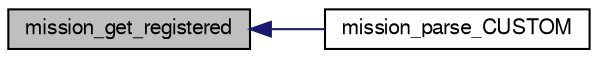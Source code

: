digraph "mission_get_registered"
{
  edge [fontname="FreeSans",fontsize="10",labelfontname="FreeSans",labelfontsize="10"];
  node [fontname="FreeSans",fontsize="10",shape=record];
  rankdir="LR";
  Node1 [label="mission_get_registered",height=0.2,width=0.4,color="black", fillcolor="grey75", style="filled", fontcolor="black"];
  Node1 -> Node2 [dir="back",color="midnightblue",fontsize="10",style="solid",fontname="FreeSans"];
  Node2 [label="mission_parse_CUSTOM",height=0.2,width=0.4,color="black", fillcolor="white", style="filled",URL="$mission__common_8h.html#a1184c8f90d762c04f04627ec60c18921"];
}

